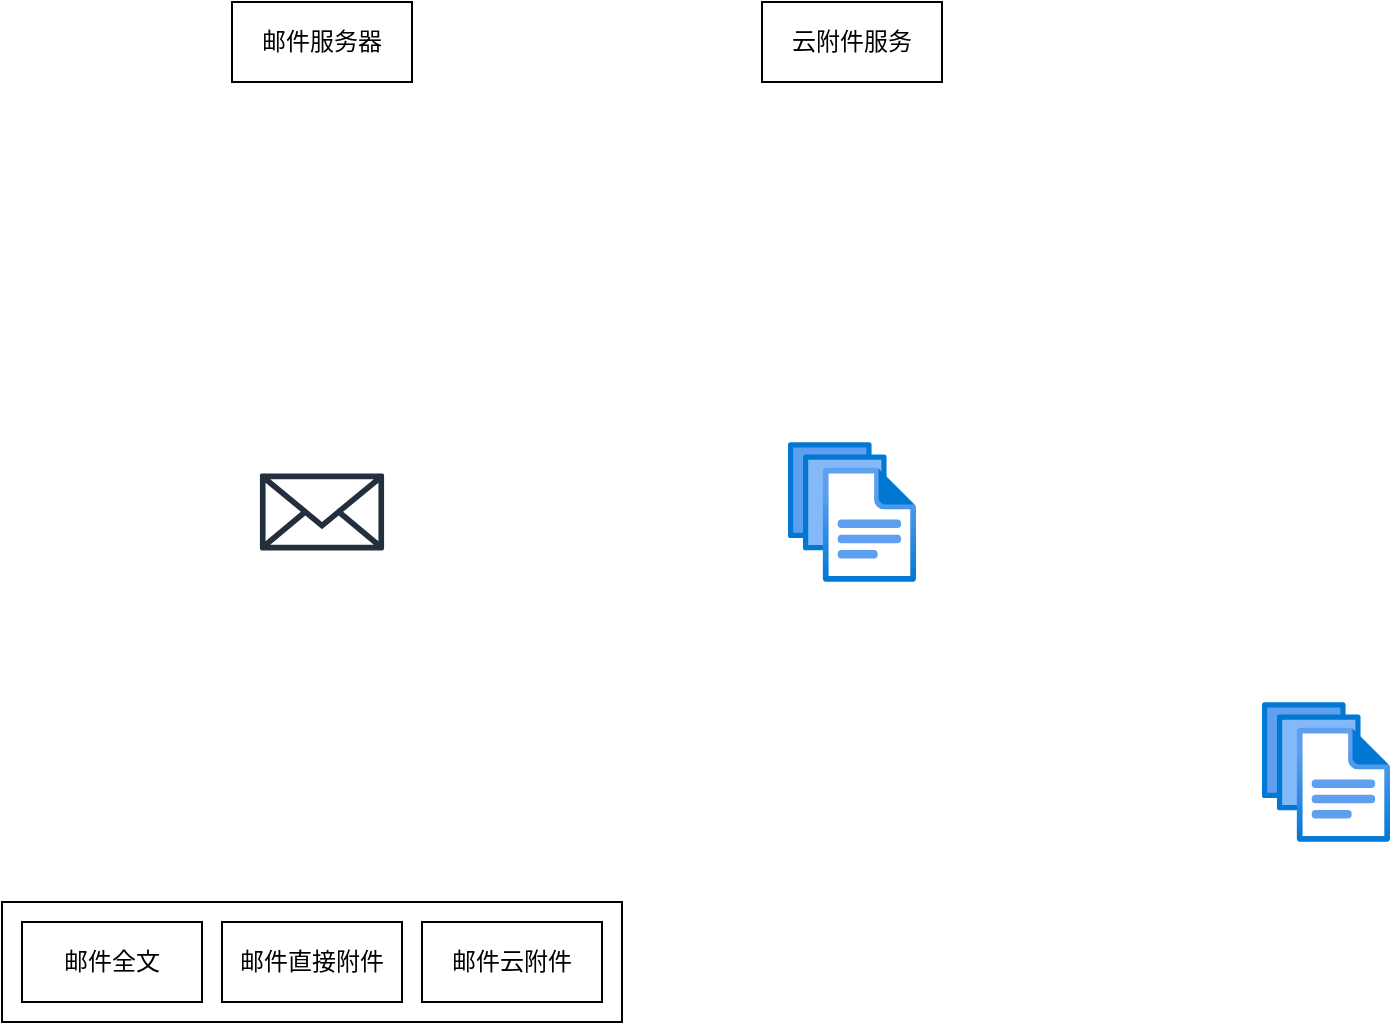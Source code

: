 <mxfile version="24.0.7" type="github">
  <diagram name="Page-1" id="2cc2dc42-3aac-f2a9-1cec-7a8b7cbee084">
    <mxGraphModel dx="1036" dy="551" grid="1" gridSize="10" guides="1" tooltips="1" connect="1" arrows="1" fold="1" page="1" pageScale="1" pageWidth="1100" pageHeight="850" background="#ffffff" math="0" shadow="0">
      <root>
        <mxCell id="0" />
        <mxCell id="1" parent="0" />
        <mxCell id="qslkuZr9vhgTGbDBoS_L-1" value="邮件服务器" style="rounded=0;whiteSpace=wrap;html=1;" vertex="1" parent="1">
          <mxGeometry x="275" y="90" width="90" height="40" as="geometry" />
        </mxCell>
        <mxCell id="qslkuZr9vhgTGbDBoS_L-2" value="云附件服务" style="rounded=0;whiteSpace=wrap;html=1;" vertex="1" parent="1">
          <mxGeometry x="540" y="90" width="90" height="40" as="geometry" />
        </mxCell>
        <mxCell id="qslkuZr9vhgTGbDBoS_L-3" value="" style="sketch=0;outlineConnect=0;fontColor=#232F3E;gradientColor=none;fillColor=#232F3D;strokeColor=none;dashed=0;verticalLabelPosition=bottom;verticalAlign=top;align=center;html=1;fontSize=12;fontStyle=0;aspect=fixed;pointerEvents=1;shape=mxgraph.aws4.email_2;" vertex="1" parent="1">
          <mxGeometry x="288.96" y="325.5" width="62.08" height="39" as="geometry" />
        </mxCell>
        <mxCell id="qslkuZr9vhgTGbDBoS_L-4" value="" style="rounded=0;whiteSpace=wrap;html=1;" vertex="1" parent="1">
          <mxGeometry x="160" y="540" width="310" height="60" as="geometry" />
        </mxCell>
        <mxCell id="qslkuZr9vhgTGbDBoS_L-6" value="" style="image;aspect=fixed;html=1;points=[];align=center;fontSize=12;image=img/lib/azure2/general/Files.svg;" vertex="1" parent="1">
          <mxGeometry x="790" y="440" width="64" height="70" as="geometry" />
        </mxCell>
        <mxCell id="qslkuZr9vhgTGbDBoS_L-7" value="" style="image;aspect=fixed;html=1;points=[];align=center;fontSize=12;image=img/lib/azure2/general/Files.svg;" vertex="1" parent="1">
          <mxGeometry x="553" y="310" width="64" height="70" as="geometry" />
        </mxCell>
        <mxCell id="qslkuZr9vhgTGbDBoS_L-8" value="邮件全文" style="rounded=0;whiteSpace=wrap;html=1;" vertex="1" parent="1">
          <mxGeometry x="170" y="550" width="90" height="40" as="geometry" />
        </mxCell>
        <mxCell id="qslkuZr9vhgTGbDBoS_L-9" value="邮件直接附件" style="rounded=0;whiteSpace=wrap;html=1;" vertex="1" parent="1">
          <mxGeometry x="270" y="550" width="90" height="40" as="geometry" />
        </mxCell>
        <mxCell id="qslkuZr9vhgTGbDBoS_L-10" value="邮件云附件" style="rounded=0;whiteSpace=wrap;html=1;" vertex="1" parent="1">
          <mxGeometry x="370" y="550" width="90" height="40" as="geometry" />
        </mxCell>
      </root>
    </mxGraphModel>
  </diagram>
</mxfile>
